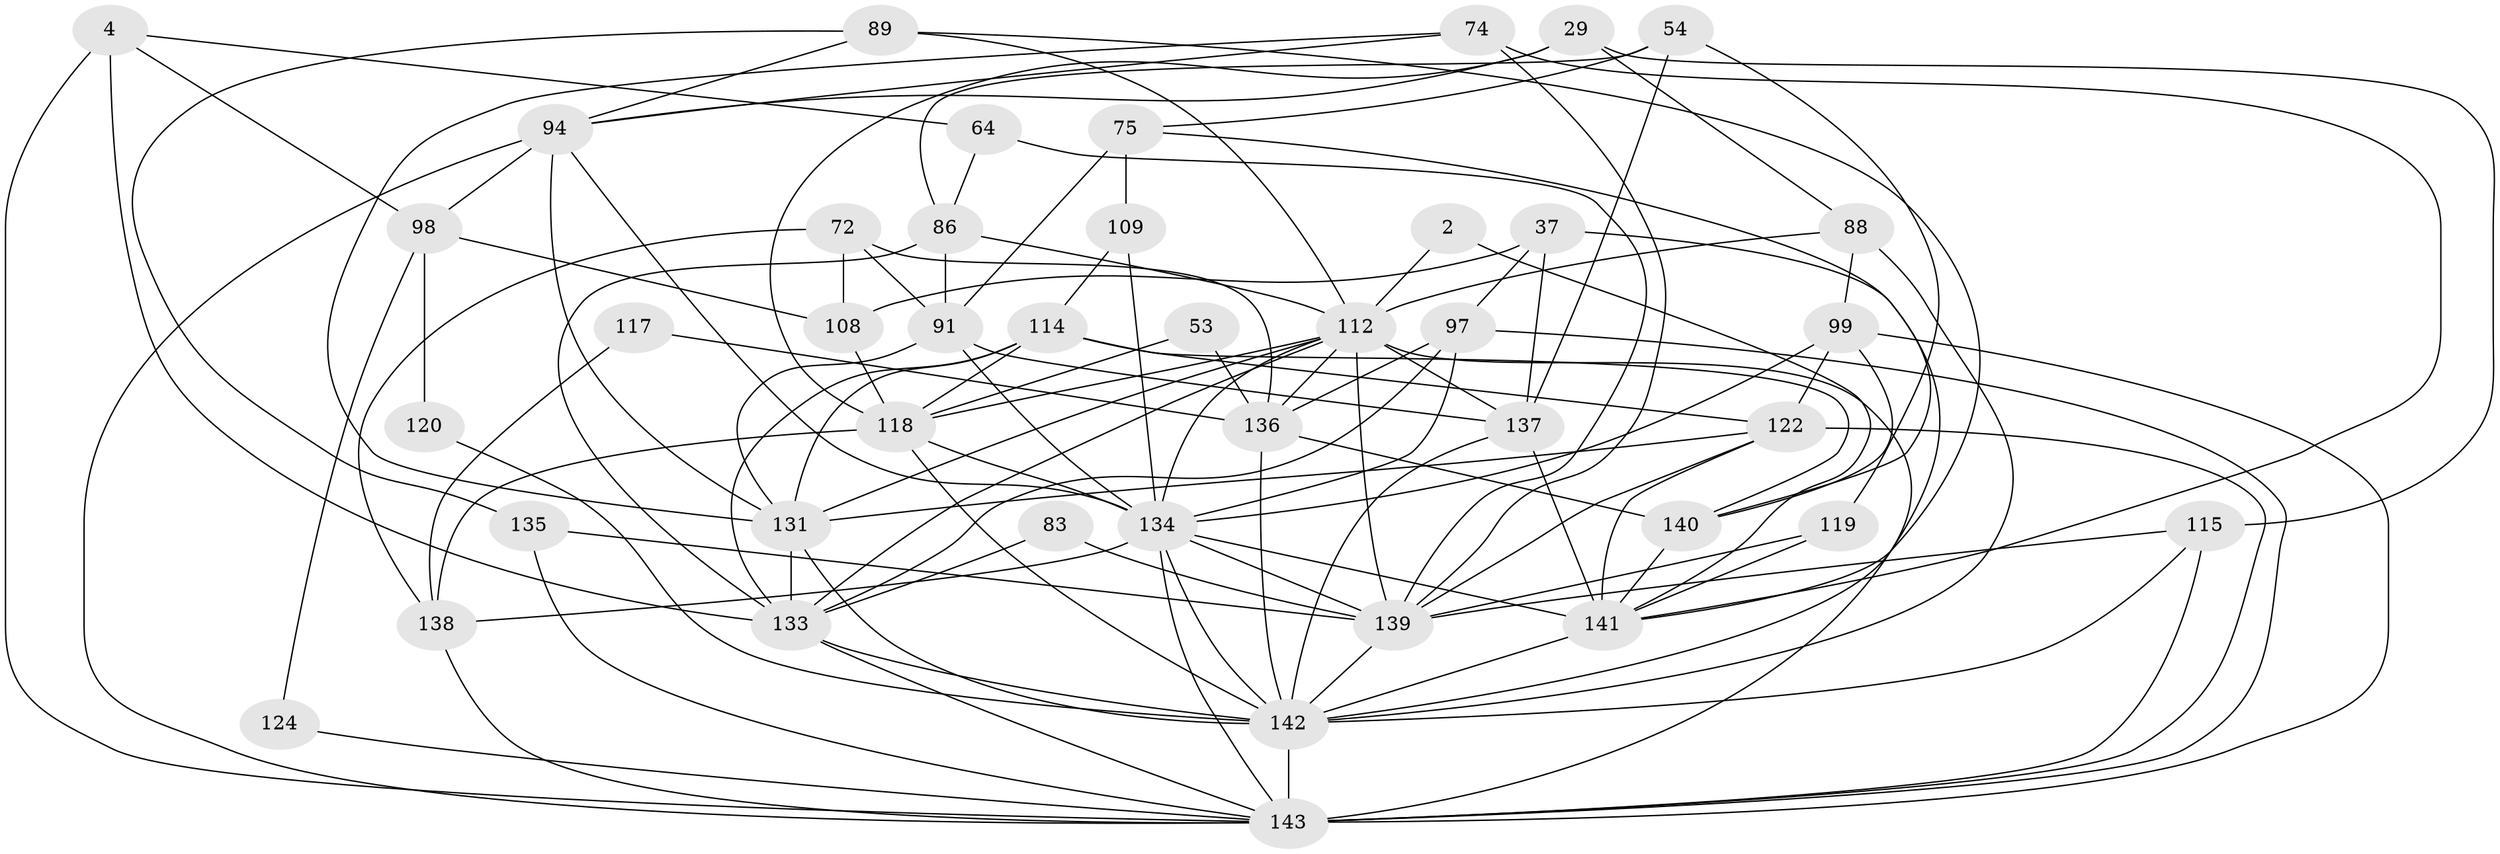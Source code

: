 // original degree distribution, {4: 0.35664335664335667, 2: 0.13286713286713286, 5: 0.20279720279720279, 3: 0.1958041958041958, 7: 0.03496503496503497, 6: 0.07692307692307693}
// Generated by graph-tools (version 1.1) at 2025/52/03/04/25 21:52:44]
// undirected, 42 vertices, 115 edges
graph export_dot {
graph [start="1"]
  node [color=gray90,style=filled];
  2;
  4;
  29;
  37;
  53;
  54;
  64 [super="+10"];
  72 [super="+46"];
  74;
  75 [super="+36"];
  83;
  86 [super="+8+85"];
  88 [super="+31"];
  89;
  91 [super="+50"];
  94 [super="+47"];
  97;
  98 [super="+16"];
  99 [super="+19"];
  108;
  109;
  112 [super="+79+111+78+59"];
  114 [super="+105"];
  115 [super="+90"];
  117;
  118 [super="+11+3+32"];
  119;
  120;
  122 [super="+116"];
  124;
  131 [super="+70+17+127"];
  133 [super="+130+125"];
  134 [super="+92+55+81"];
  135;
  136 [super="+25+110"];
  137 [super="+12+9"];
  138 [super="+121+126"];
  139 [super="+93+113"];
  140;
  141 [super="+102+40+129"];
  142 [super="+73+101+128+132"];
  143 [super="+71+106+65+103"];
  2 -- 141;
  2 -- 112;
  4 -- 133;
  4 -- 64 [weight=2];
  4 -- 98;
  4 -- 143;
  29 -- 88 [weight=2];
  29 -- 118;
  29 -- 115;
  29 -- 94 [weight=2];
  37 -- 97;
  37 -- 108;
  37 -- 142;
  37 -- 137;
  53 -- 118;
  53 -- 136;
  54 -- 86;
  54 -- 119;
  54 -- 75;
  54 -- 137 [weight=2];
  64 -- 86;
  64 -- 139;
  72 -- 108;
  72 -- 91;
  72 -- 136;
  72 -- 138 [weight=2];
  74 -- 141 [weight=2];
  74 -- 131;
  74 -- 94;
  74 -- 139;
  75 -- 140;
  75 -- 109;
  75 -- 91 [weight=2];
  83 -- 133;
  83 -- 139;
  86 -- 133 [weight=2];
  86 -- 91;
  86 -- 112 [weight=2];
  88 -- 99;
  88 -- 112 [weight=2];
  88 -- 142;
  89 -- 135;
  89 -- 94;
  89 -- 112;
  89 -- 141;
  91 -- 137 [weight=2];
  91 -- 131;
  91 -- 134;
  94 -- 131 [weight=2];
  94 -- 98;
  94 -- 143 [weight=3];
  94 -- 134;
  97 -- 136 [weight=2];
  97 -- 133;
  97 -- 143 [weight=2];
  97 -- 134;
  98 -- 120;
  98 -- 124;
  98 -- 108;
  99 -- 140 [weight=2];
  99 -- 122;
  99 -- 143;
  99 -- 134;
  108 -- 118;
  109 -- 114;
  109 -- 134 [weight=2];
  112 -- 137 [weight=4];
  112 -- 143 [weight=9];
  112 -- 131;
  112 -- 134 [weight=6];
  112 -- 136;
  112 -- 118 [weight=2];
  112 -- 133;
  112 -- 139;
  114 -- 140;
  114 -- 131;
  114 -- 118 [weight=2];
  114 -- 133;
  114 -- 122;
  115 -- 139 [weight=2];
  115 -- 142;
  115 -- 143 [weight=3];
  117 -- 136;
  117 -- 138;
  118 -- 138;
  118 -- 142 [weight=3];
  118 -- 134 [weight=2];
  119 -- 139;
  119 -- 141;
  120 -- 142;
  122 -- 131 [weight=2];
  122 -- 139 [weight=3];
  122 -- 141;
  122 -- 143 [weight=3];
  124 -- 143;
  131 -- 133 [weight=4];
  131 -- 142;
  133 -- 142 [weight=3];
  133 -- 143 [weight=4];
  134 -- 138;
  134 -- 139;
  134 -- 141;
  134 -- 142 [weight=2];
  134 -- 143 [weight=2];
  135 -- 139;
  135 -- 143 [weight=2];
  136 -- 140;
  136 -- 142 [weight=2];
  137 -- 142;
  137 -- 141;
  138 -- 143 [weight=3];
  139 -- 142 [weight=3];
  140 -- 141;
  141 -- 142 [weight=4];
  142 -- 143 [weight=4];
}
